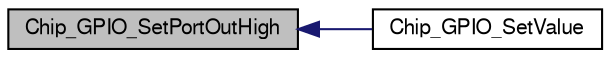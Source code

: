 digraph "Chip_GPIO_SetPortOutHigh"
{
  edge [fontname="FreeSans",fontsize="10",labelfontname="FreeSans",labelfontsize="10"];
  node [fontname="FreeSans",fontsize="10",shape=record];
  rankdir="LR";
  Node1 [label="Chip_GPIO_SetPortOutHigh",height=0.2,width=0.4,color="black", fillcolor="grey75", style="filled", fontcolor="black"];
  Node1 -> Node2 [dir="back",color="midnightblue",fontsize="10",style="solid"];
  Node2 [label="Chip_GPIO_SetValue",height=0.2,width=0.4,color="black", fillcolor="white", style="filled",URL="$group__GPIO__17XX__40XX.html#ga88bed30fb124192d45c7bed021636643",tooltip="Set a GPIO port/bit to the high state. "];
}
